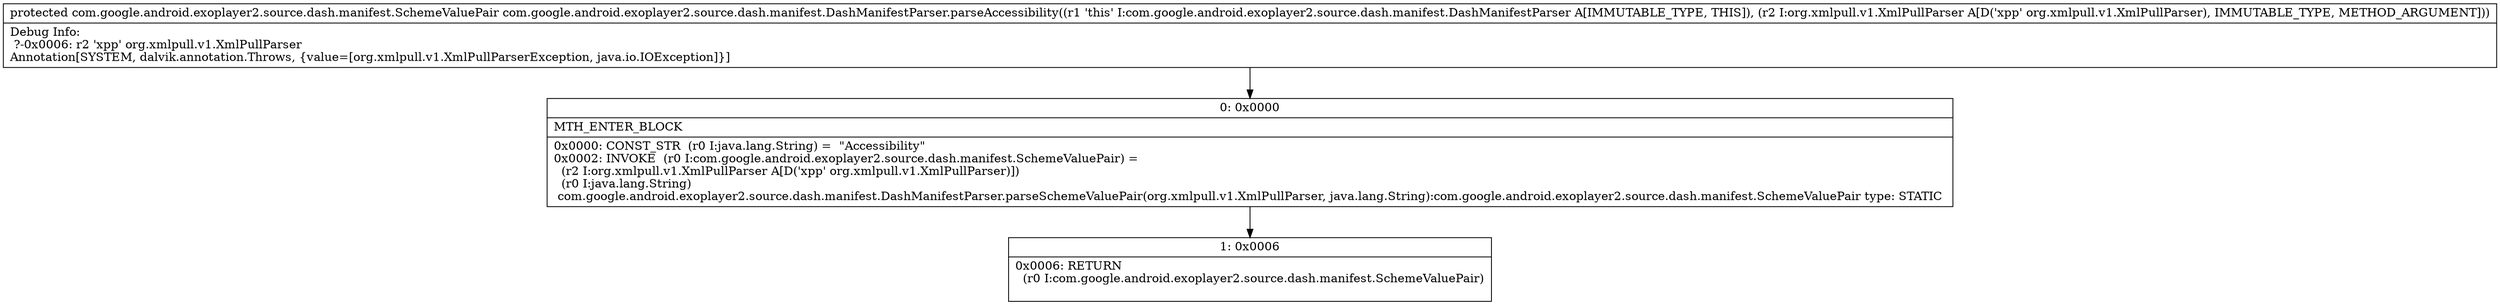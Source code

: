 digraph "CFG forcom.google.android.exoplayer2.source.dash.manifest.DashManifestParser.parseAccessibility(Lorg\/xmlpull\/v1\/XmlPullParser;)Lcom\/google\/android\/exoplayer2\/source\/dash\/manifest\/SchemeValuePair;" {
Node_0 [shape=record,label="{0\:\ 0x0000|MTH_ENTER_BLOCK\l|0x0000: CONST_STR  (r0 I:java.lang.String) =  \"Accessibility\" \l0x0002: INVOKE  (r0 I:com.google.android.exoplayer2.source.dash.manifest.SchemeValuePair) = \l  (r2 I:org.xmlpull.v1.XmlPullParser A[D('xpp' org.xmlpull.v1.XmlPullParser)])\l  (r0 I:java.lang.String)\l com.google.android.exoplayer2.source.dash.manifest.DashManifestParser.parseSchemeValuePair(org.xmlpull.v1.XmlPullParser, java.lang.String):com.google.android.exoplayer2.source.dash.manifest.SchemeValuePair type: STATIC \l}"];
Node_1 [shape=record,label="{1\:\ 0x0006|0x0006: RETURN  \l  (r0 I:com.google.android.exoplayer2.source.dash.manifest.SchemeValuePair)\l \l}"];
MethodNode[shape=record,label="{protected com.google.android.exoplayer2.source.dash.manifest.SchemeValuePair com.google.android.exoplayer2.source.dash.manifest.DashManifestParser.parseAccessibility((r1 'this' I:com.google.android.exoplayer2.source.dash.manifest.DashManifestParser A[IMMUTABLE_TYPE, THIS]), (r2 I:org.xmlpull.v1.XmlPullParser A[D('xpp' org.xmlpull.v1.XmlPullParser), IMMUTABLE_TYPE, METHOD_ARGUMENT]))  | Debug Info:\l  ?\-0x0006: r2 'xpp' org.xmlpull.v1.XmlPullParser\lAnnotation[SYSTEM, dalvik.annotation.Throws, \{value=[org.xmlpull.v1.XmlPullParserException, java.io.IOException]\}]\l}"];
MethodNode -> Node_0;
Node_0 -> Node_1;
}

